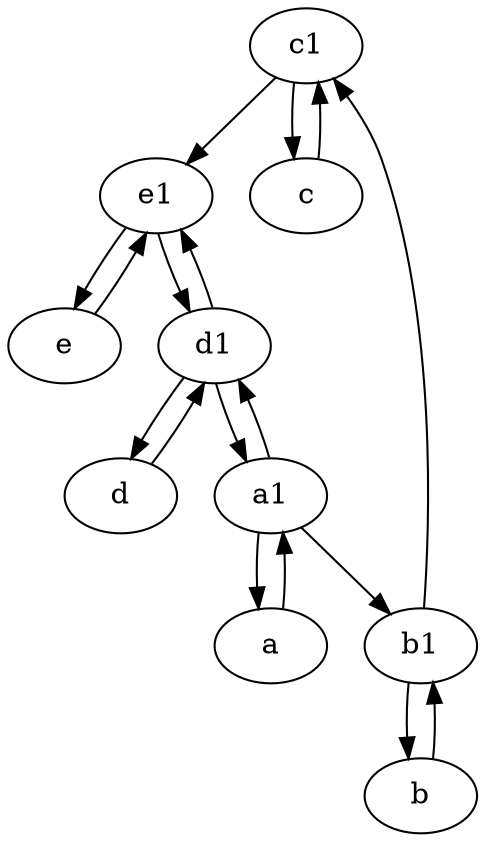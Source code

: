 digraph  {
	c1 [pos="30,15!"];
	a [pos="40,10!"];
	d [pos="20,30!"];
	e [pos="30,50!"];
	d1 [pos="25,30!"];
	e1 [pos="25,45!"];
	c [pos="20,10!"];
	a1 [pos="40,15!"];
	b [pos="50,20!"];
	b1 [pos="45,20!"];
	b1 -> c1;
	e -> e1;
	a1 -> d1;
	d1 -> a1;
	d -> d1;
	c1 -> e1;
	c -> c1;
	a -> a1;
	a1 -> a;
	d1 -> e1;
	b -> b1;
	b1 -> b;
	d1 -> d;
	c1 -> c;
	e1 -> e;
	a1 -> b1;
	e1 -> d1;

	}